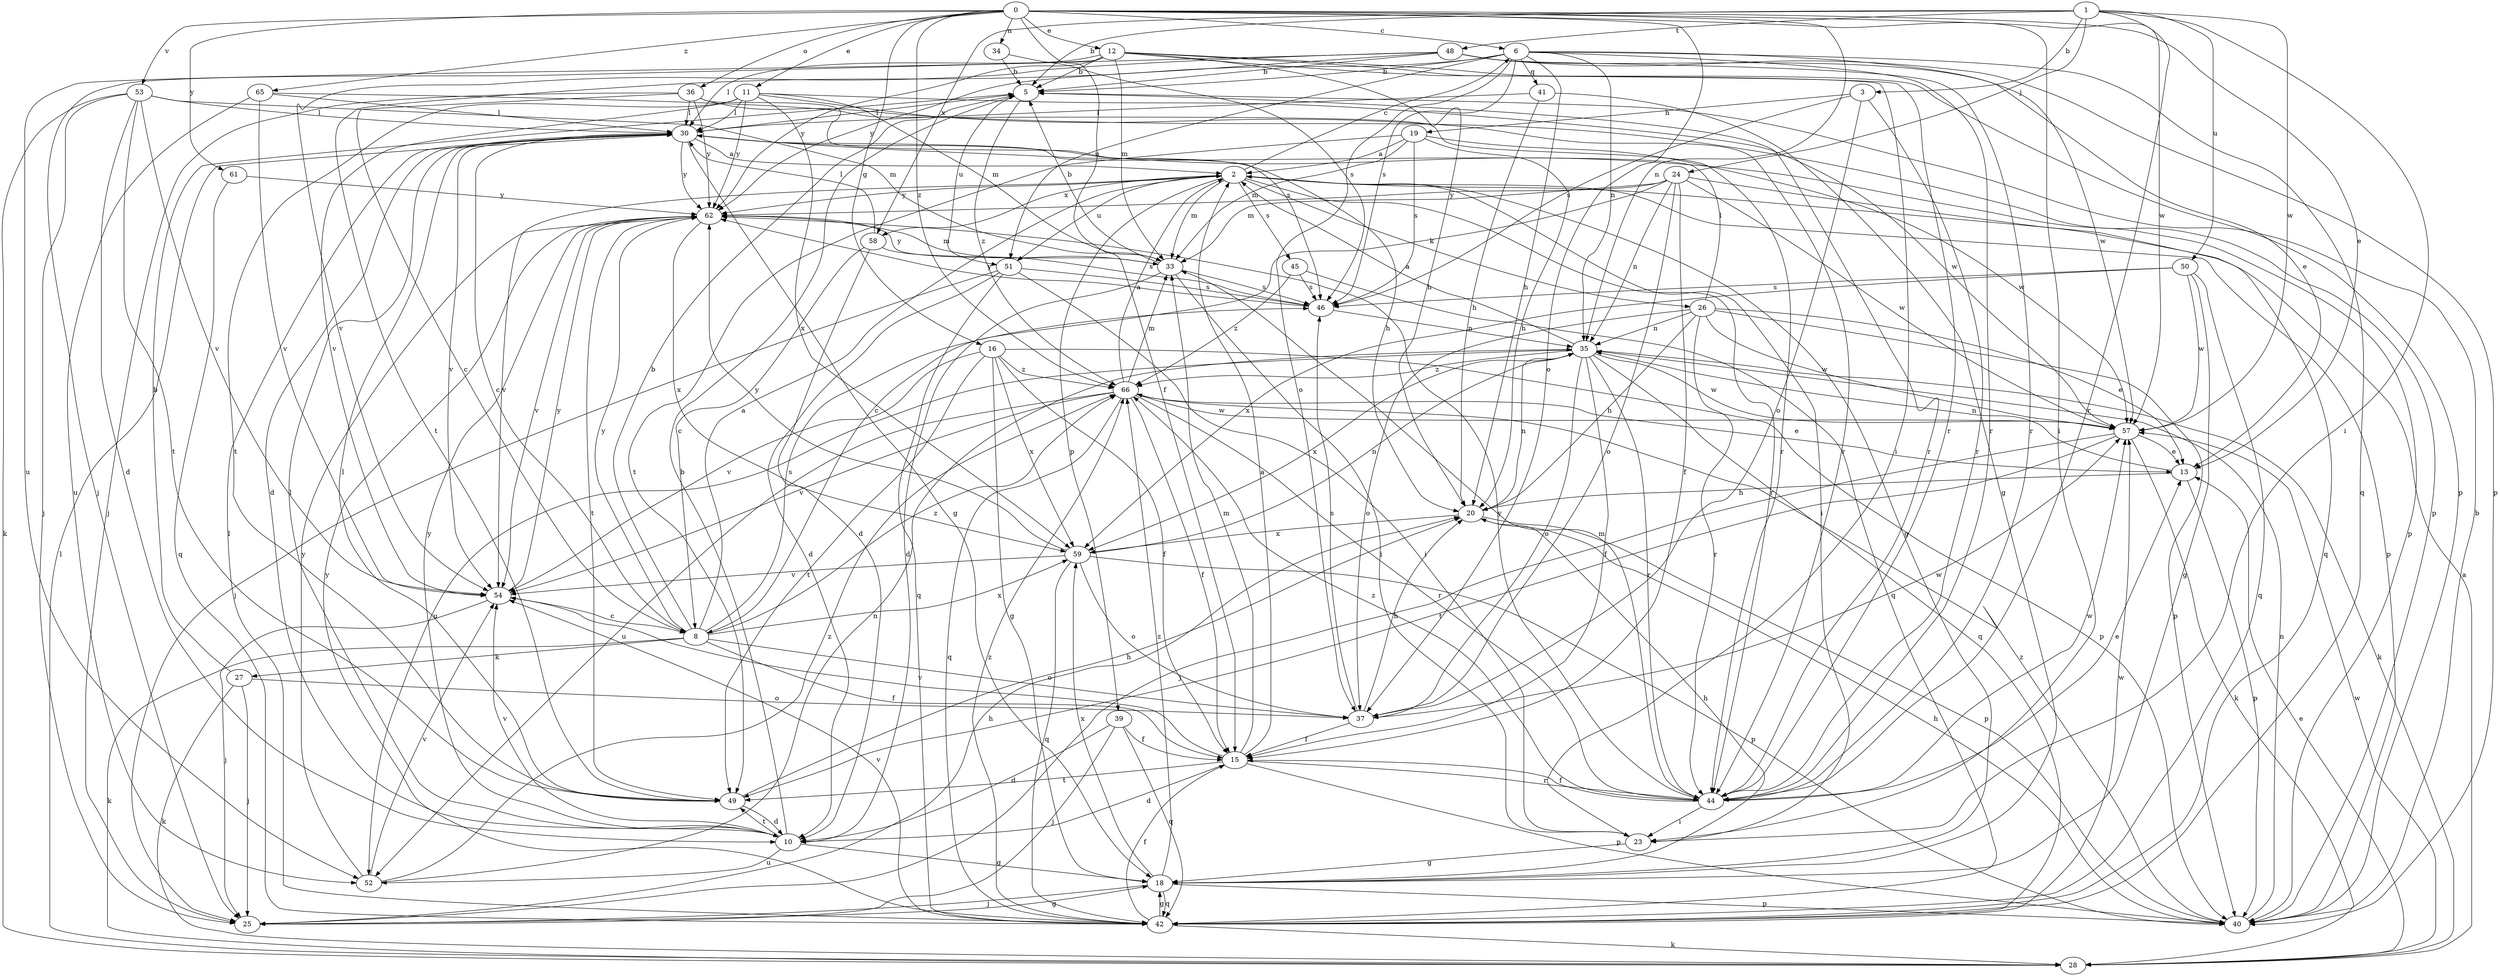strict digraph  {
0;
1;
2;
3;
5;
6;
8;
10;
11;
12;
13;
15;
16;
18;
19;
20;
23;
24;
25;
26;
27;
28;
30;
33;
34;
35;
36;
37;
39;
40;
41;
42;
44;
45;
46;
48;
49;
50;
51;
52;
53;
54;
57;
58;
59;
61;
62;
65;
66;
0 -> 6  [label=c];
0 -> 11  [label=e];
0 -> 12  [label=e];
0 -> 13  [label=e];
0 -> 15  [label=f];
0 -> 16  [label=g];
0 -> 23  [label=i];
0 -> 34  [label=n];
0 -> 35  [label=n];
0 -> 36  [label=o];
0 -> 37  [label=o];
0 -> 53  [label=v];
0 -> 57  [label=w];
0 -> 61  [label=y];
0 -> 65  [label=z];
0 -> 66  [label=z];
1 -> 3  [label=b];
1 -> 5  [label=b];
1 -> 23  [label=i];
1 -> 24  [label=j];
1 -> 44  [label=r];
1 -> 48  [label=t];
1 -> 50  [label=u];
1 -> 57  [label=w];
1 -> 58  [label=x];
2 -> 6  [label=c];
2 -> 18  [label=g];
2 -> 23  [label=i];
2 -> 26  [label=k];
2 -> 33  [label=m];
2 -> 39  [label=p];
2 -> 40  [label=p];
2 -> 44  [label=r];
2 -> 45  [label=s];
2 -> 51  [label=u];
2 -> 54  [label=v];
2 -> 58  [label=x];
2 -> 62  [label=y];
3 -> 19  [label=h];
3 -> 37  [label=o];
3 -> 44  [label=r];
3 -> 46  [label=s];
5 -> 30  [label=l];
5 -> 44  [label=r];
5 -> 51  [label=u];
5 -> 66  [label=z];
6 -> 5  [label=b];
6 -> 20  [label=h];
6 -> 35  [label=n];
6 -> 37  [label=o];
6 -> 41  [label=q];
6 -> 42  [label=q];
6 -> 44  [label=r];
6 -> 46  [label=s];
6 -> 49  [label=t];
6 -> 51  [label=u];
6 -> 57  [label=w];
8 -> 2  [label=a];
8 -> 5  [label=b];
8 -> 15  [label=f];
8 -> 27  [label=k];
8 -> 28  [label=k];
8 -> 37  [label=o];
8 -> 46  [label=s];
8 -> 59  [label=x];
8 -> 62  [label=y];
8 -> 66  [label=z];
10 -> 5  [label=b];
10 -> 18  [label=g];
10 -> 30  [label=l];
10 -> 49  [label=t];
10 -> 52  [label=u];
10 -> 54  [label=v];
10 -> 62  [label=y];
11 -> 30  [label=l];
11 -> 33  [label=m];
11 -> 44  [label=r];
11 -> 49  [label=t];
11 -> 54  [label=v];
11 -> 57  [label=w];
11 -> 59  [label=x];
11 -> 62  [label=y];
12 -> 5  [label=b];
12 -> 20  [label=h];
12 -> 23  [label=i];
12 -> 30  [label=l];
12 -> 33  [label=m];
12 -> 40  [label=p];
12 -> 44  [label=r];
12 -> 52  [label=u];
12 -> 62  [label=y];
13 -> 20  [label=h];
13 -> 35  [label=n];
13 -> 40  [label=p];
15 -> 2  [label=a];
15 -> 10  [label=d];
15 -> 33  [label=m];
15 -> 40  [label=p];
15 -> 44  [label=r];
15 -> 49  [label=t];
15 -> 54  [label=v];
16 -> 15  [label=f];
16 -> 18  [label=g];
16 -> 40  [label=p];
16 -> 49  [label=t];
16 -> 54  [label=v];
16 -> 59  [label=x];
16 -> 66  [label=z];
18 -> 20  [label=h];
18 -> 25  [label=j];
18 -> 40  [label=p];
18 -> 42  [label=q];
18 -> 59  [label=x];
18 -> 66  [label=z];
19 -> 2  [label=a];
19 -> 20  [label=h];
19 -> 33  [label=m];
19 -> 46  [label=s];
19 -> 49  [label=t];
19 -> 57  [label=w];
20 -> 35  [label=n];
20 -> 40  [label=p];
20 -> 59  [label=x];
23 -> 18  [label=g];
24 -> 8  [label=c];
24 -> 15  [label=f];
24 -> 33  [label=m];
24 -> 35  [label=n];
24 -> 37  [label=o];
24 -> 42  [label=q];
24 -> 57  [label=w];
24 -> 62  [label=y];
25 -> 18  [label=g];
25 -> 20  [label=h];
26 -> 13  [label=e];
26 -> 20  [label=h];
26 -> 30  [label=l];
26 -> 35  [label=n];
26 -> 37  [label=o];
26 -> 40  [label=p];
26 -> 44  [label=r];
26 -> 57  [label=w];
27 -> 5  [label=b];
27 -> 25  [label=j];
27 -> 28  [label=k];
27 -> 37  [label=o];
28 -> 2  [label=a];
28 -> 13  [label=e];
28 -> 30  [label=l];
28 -> 57  [label=w];
30 -> 2  [label=a];
30 -> 8  [label=c];
30 -> 10  [label=d];
30 -> 18  [label=g];
30 -> 20  [label=h];
30 -> 40  [label=p];
30 -> 54  [label=v];
30 -> 62  [label=y];
33 -> 5  [label=b];
33 -> 10  [label=d];
33 -> 23  [label=i];
33 -> 46  [label=s];
33 -> 62  [label=y];
34 -> 5  [label=b];
34 -> 46  [label=s];
35 -> 2  [label=a];
35 -> 15  [label=f];
35 -> 28  [label=k];
35 -> 37  [label=o];
35 -> 42  [label=q];
35 -> 44  [label=r];
35 -> 52  [label=u];
35 -> 57  [label=w];
35 -> 59  [label=x];
35 -> 66  [label=z];
36 -> 8  [label=c];
36 -> 25  [label=j];
36 -> 30  [label=l];
36 -> 40  [label=p];
36 -> 46  [label=s];
36 -> 62  [label=y];
37 -> 15  [label=f];
37 -> 20  [label=h];
37 -> 46  [label=s];
37 -> 57  [label=w];
39 -> 10  [label=d];
39 -> 15  [label=f];
39 -> 25  [label=j];
39 -> 42  [label=q];
40 -> 5  [label=b];
40 -> 20  [label=h];
40 -> 35  [label=n];
40 -> 66  [label=z];
41 -> 18  [label=g];
41 -> 20  [label=h];
41 -> 30  [label=l];
42 -> 15  [label=f];
42 -> 18  [label=g];
42 -> 28  [label=k];
42 -> 30  [label=l];
42 -> 54  [label=v];
42 -> 57  [label=w];
42 -> 62  [label=y];
42 -> 66  [label=z];
44 -> 13  [label=e];
44 -> 15  [label=f];
44 -> 23  [label=i];
44 -> 33  [label=m];
44 -> 57  [label=w];
44 -> 62  [label=y];
44 -> 66  [label=z];
45 -> 42  [label=q];
45 -> 46  [label=s];
45 -> 66  [label=z];
46 -> 35  [label=n];
46 -> 62  [label=y];
48 -> 5  [label=b];
48 -> 13  [label=e];
48 -> 25  [label=j];
48 -> 40  [label=p];
48 -> 44  [label=r];
48 -> 54  [label=v];
48 -> 62  [label=y];
49 -> 10  [label=d];
49 -> 20  [label=h];
49 -> 30  [label=l];
50 -> 18  [label=g];
50 -> 42  [label=q];
50 -> 46  [label=s];
50 -> 57  [label=w];
50 -> 59  [label=x];
51 -> 10  [label=d];
51 -> 23  [label=i];
51 -> 25  [label=j];
51 -> 42  [label=q];
51 -> 46  [label=s];
52 -> 35  [label=n];
52 -> 54  [label=v];
52 -> 62  [label=y];
52 -> 66  [label=z];
53 -> 10  [label=d];
53 -> 25  [label=j];
53 -> 28  [label=k];
53 -> 30  [label=l];
53 -> 33  [label=m];
53 -> 49  [label=t];
53 -> 54  [label=v];
54 -> 8  [label=c];
54 -> 25  [label=j];
54 -> 62  [label=y];
57 -> 13  [label=e];
57 -> 25  [label=j];
57 -> 28  [label=k];
57 -> 49  [label=t];
58 -> 8  [label=c];
58 -> 10  [label=d];
58 -> 30  [label=l];
58 -> 46  [label=s];
59 -> 35  [label=n];
59 -> 37  [label=o];
59 -> 40  [label=p];
59 -> 42  [label=q];
59 -> 54  [label=v];
59 -> 62  [label=y];
61 -> 42  [label=q];
61 -> 62  [label=y];
62 -> 33  [label=m];
62 -> 49  [label=t];
62 -> 54  [label=v];
62 -> 59  [label=x];
65 -> 30  [label=l];
65 -> 44  [label=r];
65 -> 52  [label=u];
65 -> 54  [label=v];
66 -> 2  [label=a];
66 -> 13  [label=e];
66 -> 15  [label=f];
66 -> 33  [label=m];
66 -> 42  [label=q];
66 -> 44  [label=r];
66 -> 52  [label=u];
66 -> 54  [label=v];
66 -> 57  [label=w];
}

